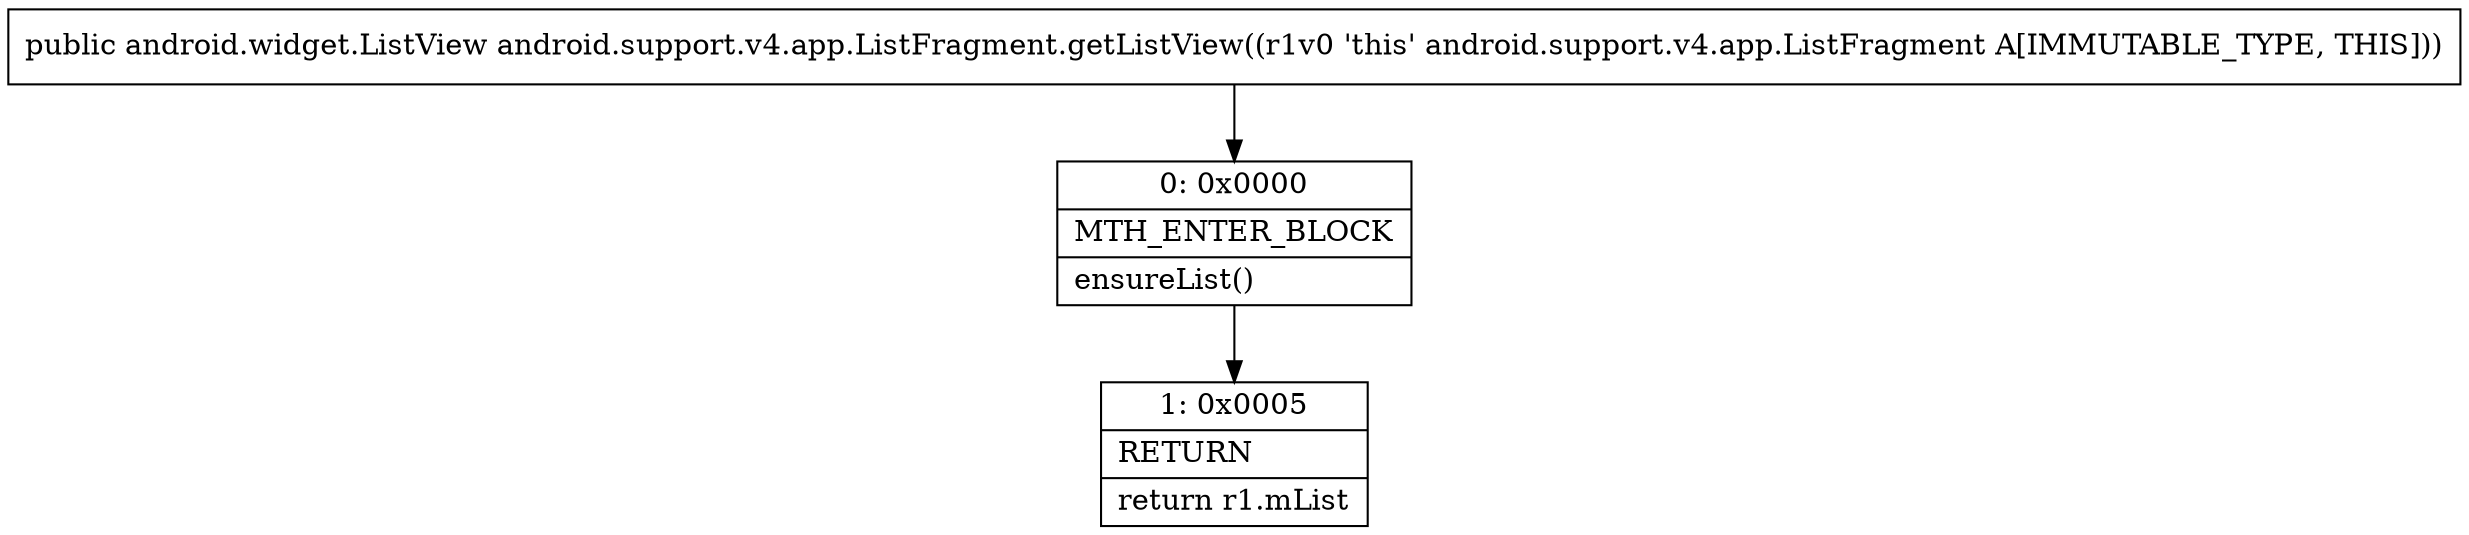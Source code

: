 digraph "CFG forandroid.support.v4.app.ListFragment.getListView()Landroid\/widget\/ListView;" {
Node_0 [shape=record,label="{0\:\ 0x0000|MTH_ENTER_BLOCK\l|ensureList()\l}"];
Node_1 [shape=record,label="{1\:\ 0x0005|RETURN\l|return r1.mList\l}"];
MethodNode[shape=record,label="{public android.widget.ListView android.support.v4.app.ListFragment.getListView((r1v0 'this' android.support.v4.app.ListFragment A[IMMUTABLE_TYPE, THIS])) }"];
MethodNode -> Node_0;
Node_0 -> Node_1;
}

